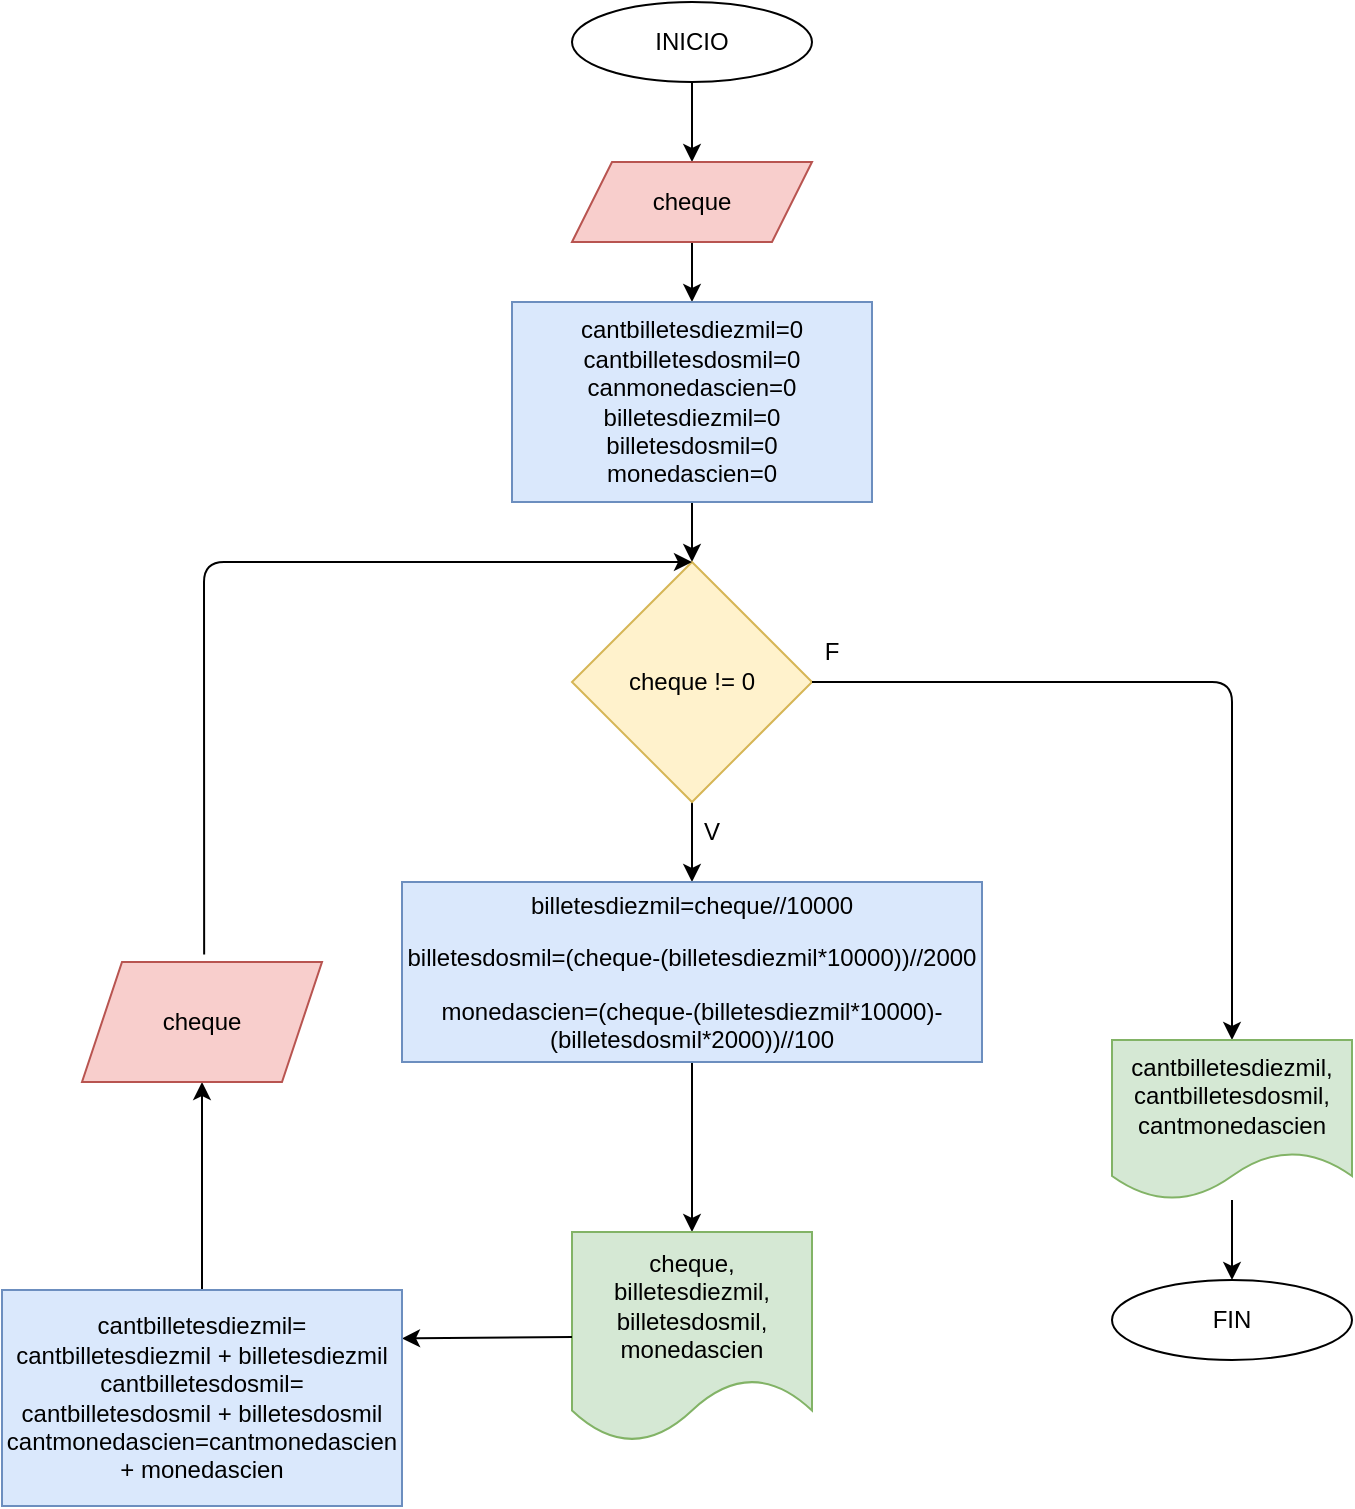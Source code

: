 <mxfile>
    <diagram id="4KP1RzJ3pbhmISFN9cjM" name="Página-1">
        <mxGraphModel dx="325" dy="239" grid="1" gridSize="10" guides="1" tooltips="1" connect="1" arrows="1" fold="1" page="1" pageScale="1" pageWidth="827" pageHeight="1169" math="0" shadow="0">
            <root>
                <mxCell id="0"/>
                <mxCell id="1" parent="0"/>
                <mxCell id="3" value="" style="edgeStyle=none;html=1;" edge="1" parent="1" source="4" target="6">
                    <mxGeometry relative="1" as="geometry"/>
                </mxCell>
                <mxCell id="4" value="INICIO" style="ellipse;whiteSpace=wrap;html=1;" vertex="1" parent="1">
                    <mxGeometry x="320" y="40" width="120" height="40" as="geometry"/>
                </mxCell>
                <mxCell id="5" value="" style="edgeStyle=none;html=1;" edge="1" parent="1" source="6" target="8">
                    <mxGeometry relative="1" as="geometry"/>
                </mxCell>
                <mxCell id="6" value="cheque" style="shape=parallelogram;perimeter=parallelogramPerimeter;whiteSpace=wrap;html=1;fixedSize=1;fillColor=#f8cecc;strokeColor=#b85450;" vertex="1" parent="1">
                    <mxGeometry x="320" y="120" width="120" height="40" as="geometry"/>
                </mxCell>
                <mxCell id="7" value="" style="edgeStyle=none;html=1;" edge="1" parent="1" source="8" target="10">
                    <mxGeometry relative="1" as="geometry"/>
                </mxCell>
                <mxCell id="8" value="cantbilletesdiezmil=0&lt;br&gt;cantbilletesdosmil=0&lt;br&gt;canmonedascien=0&lt;br&gt;billetesdiezmil=0&lt;br&gt;billetesdosmil=0&lt;br&gt;monedascien=0&lt;br&gt;" style="whiteSpace=wrap;html=1;fillColor=#dae8fc;strokeColor=#6c8ebf;" vertex="1" parent="1">
                    <mxGeometry x="290" y="190" width="180" height="100" as="geometry"/>
                </mxCell>
                <mxCell id="9" value="" style="edgeStyle=none;html=1;" edge="1" parent="1" source="10" target="11">
                    <mxGeometry relative="1" as="geometry"/>
                </mxCell>
                <mxCell id="10" value="cheque != 0" style="rhombus;whiteSpace=wrap;html=1;fillColor=#fff2cc;strokeColor=#d6b656;" vertex="1" parent="1">
                    <mxGeometry x="320" y="320" width="120" height="120" as="geometry"/>
                </mxCell>
                <mxCell id="20" value="" style="edgeStyle=none;html=1;" edge="1" parent="1" source="11" target="19">
                    <mxGeometry relative="1" as="geometry"/>
                </mxCell>
                <mxCell id="11" value="&lt;p class=&quot;selectable-text copyable-text&quot;&gt;&lt;span class=&quot;selectable-text copyable-text&quot;&gt;billetesdiezmil=cheque//10000&lt;/span&gt;&lt;/p&gt;&lt;p class=&quot;selectable-text copyable-text&quot;&gt;&lt;span&gt;billetesdosmil=(cheque-(billetesdiezmil*10000))//2000&lt;/span&gt;&lt;/p&gt;&lt;p class=&quot;selectable-text copyable-text&quot;&gt;&lt;span&gt;monedascien=(cheque-(billetesdiezmil*10000)-(billetesdosmil*2000))//100&lt;/span&gt;&lt;/p&gt;" style="whiteSpace=wrap;html=1;fillColor=#dae8fc;strokeColor=#6c8ebf;" vertex="1" parent="1">
                    <mxGeometry x="235" y="480" width="290" height="90" as="geometry"/>
                </mxCell>
                <mxCell id="13" value="" style="endArrow=classic;html=1;exitX=1;exitY=0.5;exitDx=0;exitDy=0;" edge="1" parent="1" source="10" target="15">
                    <mxGeometry width="50" height="50" relative="1" as="geometry">
                        <mxPoint x="440" y="480" as="sourcePoint"/>
                        <mxPoint x="600" y="440" as="targetPoint"/>
                        <Array as="points">
                            <mxPoint x="650" y="380"/>
                        </Array>
                    </mxGeometry>
                </mxCell>
                <mxCell id="14" value="" style="edgeStyle=none;html=1;" edge="1" parent="1" source="15" target="16">
                    <mxGeometry relative="1" as="geometry"/>
                </mxCell>
                <mxCell id="15" value="cantbilletesdiezmil,&lt;br&gt;cantbilletesdosmil,&lt;br&gt;cantmonedascien" style="shape=document;whiteSpace=wrap;html=1;boundedLbl=1;fillColor=#d5e8d4;strokeColor=#82b366;" vertex="1" parent="1">
                    <mxGeometry x="590" y="559" width="120" height="80" as="geometry"/>
                </mxCell>
                <mxCell id="16" value="FIN" style="ellipse;whiteSpace=wrap;html=1;" vertex="1" parent="1">
                    <mxGeometry x="590" y="679" width="120" height="40" as="geometry"/>
                </mxCell>
                <mxCell id="17" value="F" style="text;html=1;strokeColor=none;fillColor=none;align=center;verticalAlign=middle;whiteSpace=wrap;rounded=0;" vertex="1" parent="1">
                    <mxGeometry x="420" y="350" width="60" height="30" as="geometry"/>
                </mxCell>
                <mxCell id="18" value="V" style="text;html=1;strokeColor=none;fillColor=none;align=center;verticalAlign=middle;whiteSpace=wrap;rounded=0;" vertex="1" parent="1">
                    <mxGeometry x="360" y="440" width="60" height="30" as="geometry"/>
                </mxCell>
                <mxCell id="19" value="cheque, billetesdiezmil, billetesdosmil, monedascien" style="shape=document;whiteSpace=wrap;html=1;boundedLbl=1;fillColor=#d5e8d4;strokeColor=#82b366;" vertex="1" parent="1">
                    <mxGeometry x="320" y="655" width="120" height="105" as="geometry"/>
                </mxCell>
                <mxCell id="22" value="" style="endArrow=classic;html=1;exitX=0;exitY=0.5;exitDx=0;exitDy=0;entryX=1;entryY=0.224;entryDx=0;entryDy=0;entryPerimeter=0;" edge="1" parent="1" source="19" target="23">
                    <mxGeometry width="50" height="50" relative="1" as="geometry">
                        <mxPoint x="320" y="620" as="sourcePoint"/>
                        <mxPoint x="200" y="708" as="targetPoint"/>
                    </mxGeometry>
                </mxCell>
                <mxCell id="25" value="" style="edgeStyle=none;html=1;" edge="1" parent="1" source="23" target="24">
                    <mxGeometry relative="1" as="geometry"/>
                </mxCell>
                <mxCell id="23" value="&lt;span&gt;cantbilletesdiezmil= cantbilletesdiezmil + billetesdiezmil&lt;/span&gt;&lt;br&gt;&lt;span&gt;cantbilletesdosmil= cantbilletesdosmil + billetesdosmil&lt;/span&gt;&lt;br&gt;&lt;span&gt;cantmonedascien=cantmonedascien + monedascien&lt;/span&gt;" style="rounded=0;whiteSpace=wrap;html=1;fillColor=#dae8fc;strokeColor=#6c8ebf;" vertex="1" parent="1">
                    <mxGeometry x="35" y="684" width="200" height="108" as="geometry"/>
                </mxCell>
                <mxCell id="24" value="cheque" style="shape=parallelogram;perimeter=parallelogramPerimeter;whiteSpace=wrap;html=1;fixedSize=1;fillColor=#f8cecc;strokeColor=#b85450;rounded=0;" vertex="1" parent="1">
                    <mxGeometry x="75" y="520" width="120" height="60" as="geometry"/>
                </mxCell>
                <mxCell id="26" value="" style="endArrow=classic;html=1;exitX=0.509;exitY=-0.063;exitDx=0;exitDy=0;exitPerimeter=0;entryX=0.5;entryY=0;entryDx=0;entryDy=0;" edge="1" parent="1" source="24" target="10">
                    <mxGeometry width="50" height="50" relative="1" as="geometry">
                        <mxPoint x="170" y="510" as="sourcePoint"/>
                        <mxPoint x="220" y="460" as="targetPoint"/>
                        <Array as="points">
                            <mxPoint x="136" y="320"/>
                        </Array>
                    </mxGeometry>
                </mxCell>
            </root>
        </mxGraphModel>
    </diagram>
</mxfile>